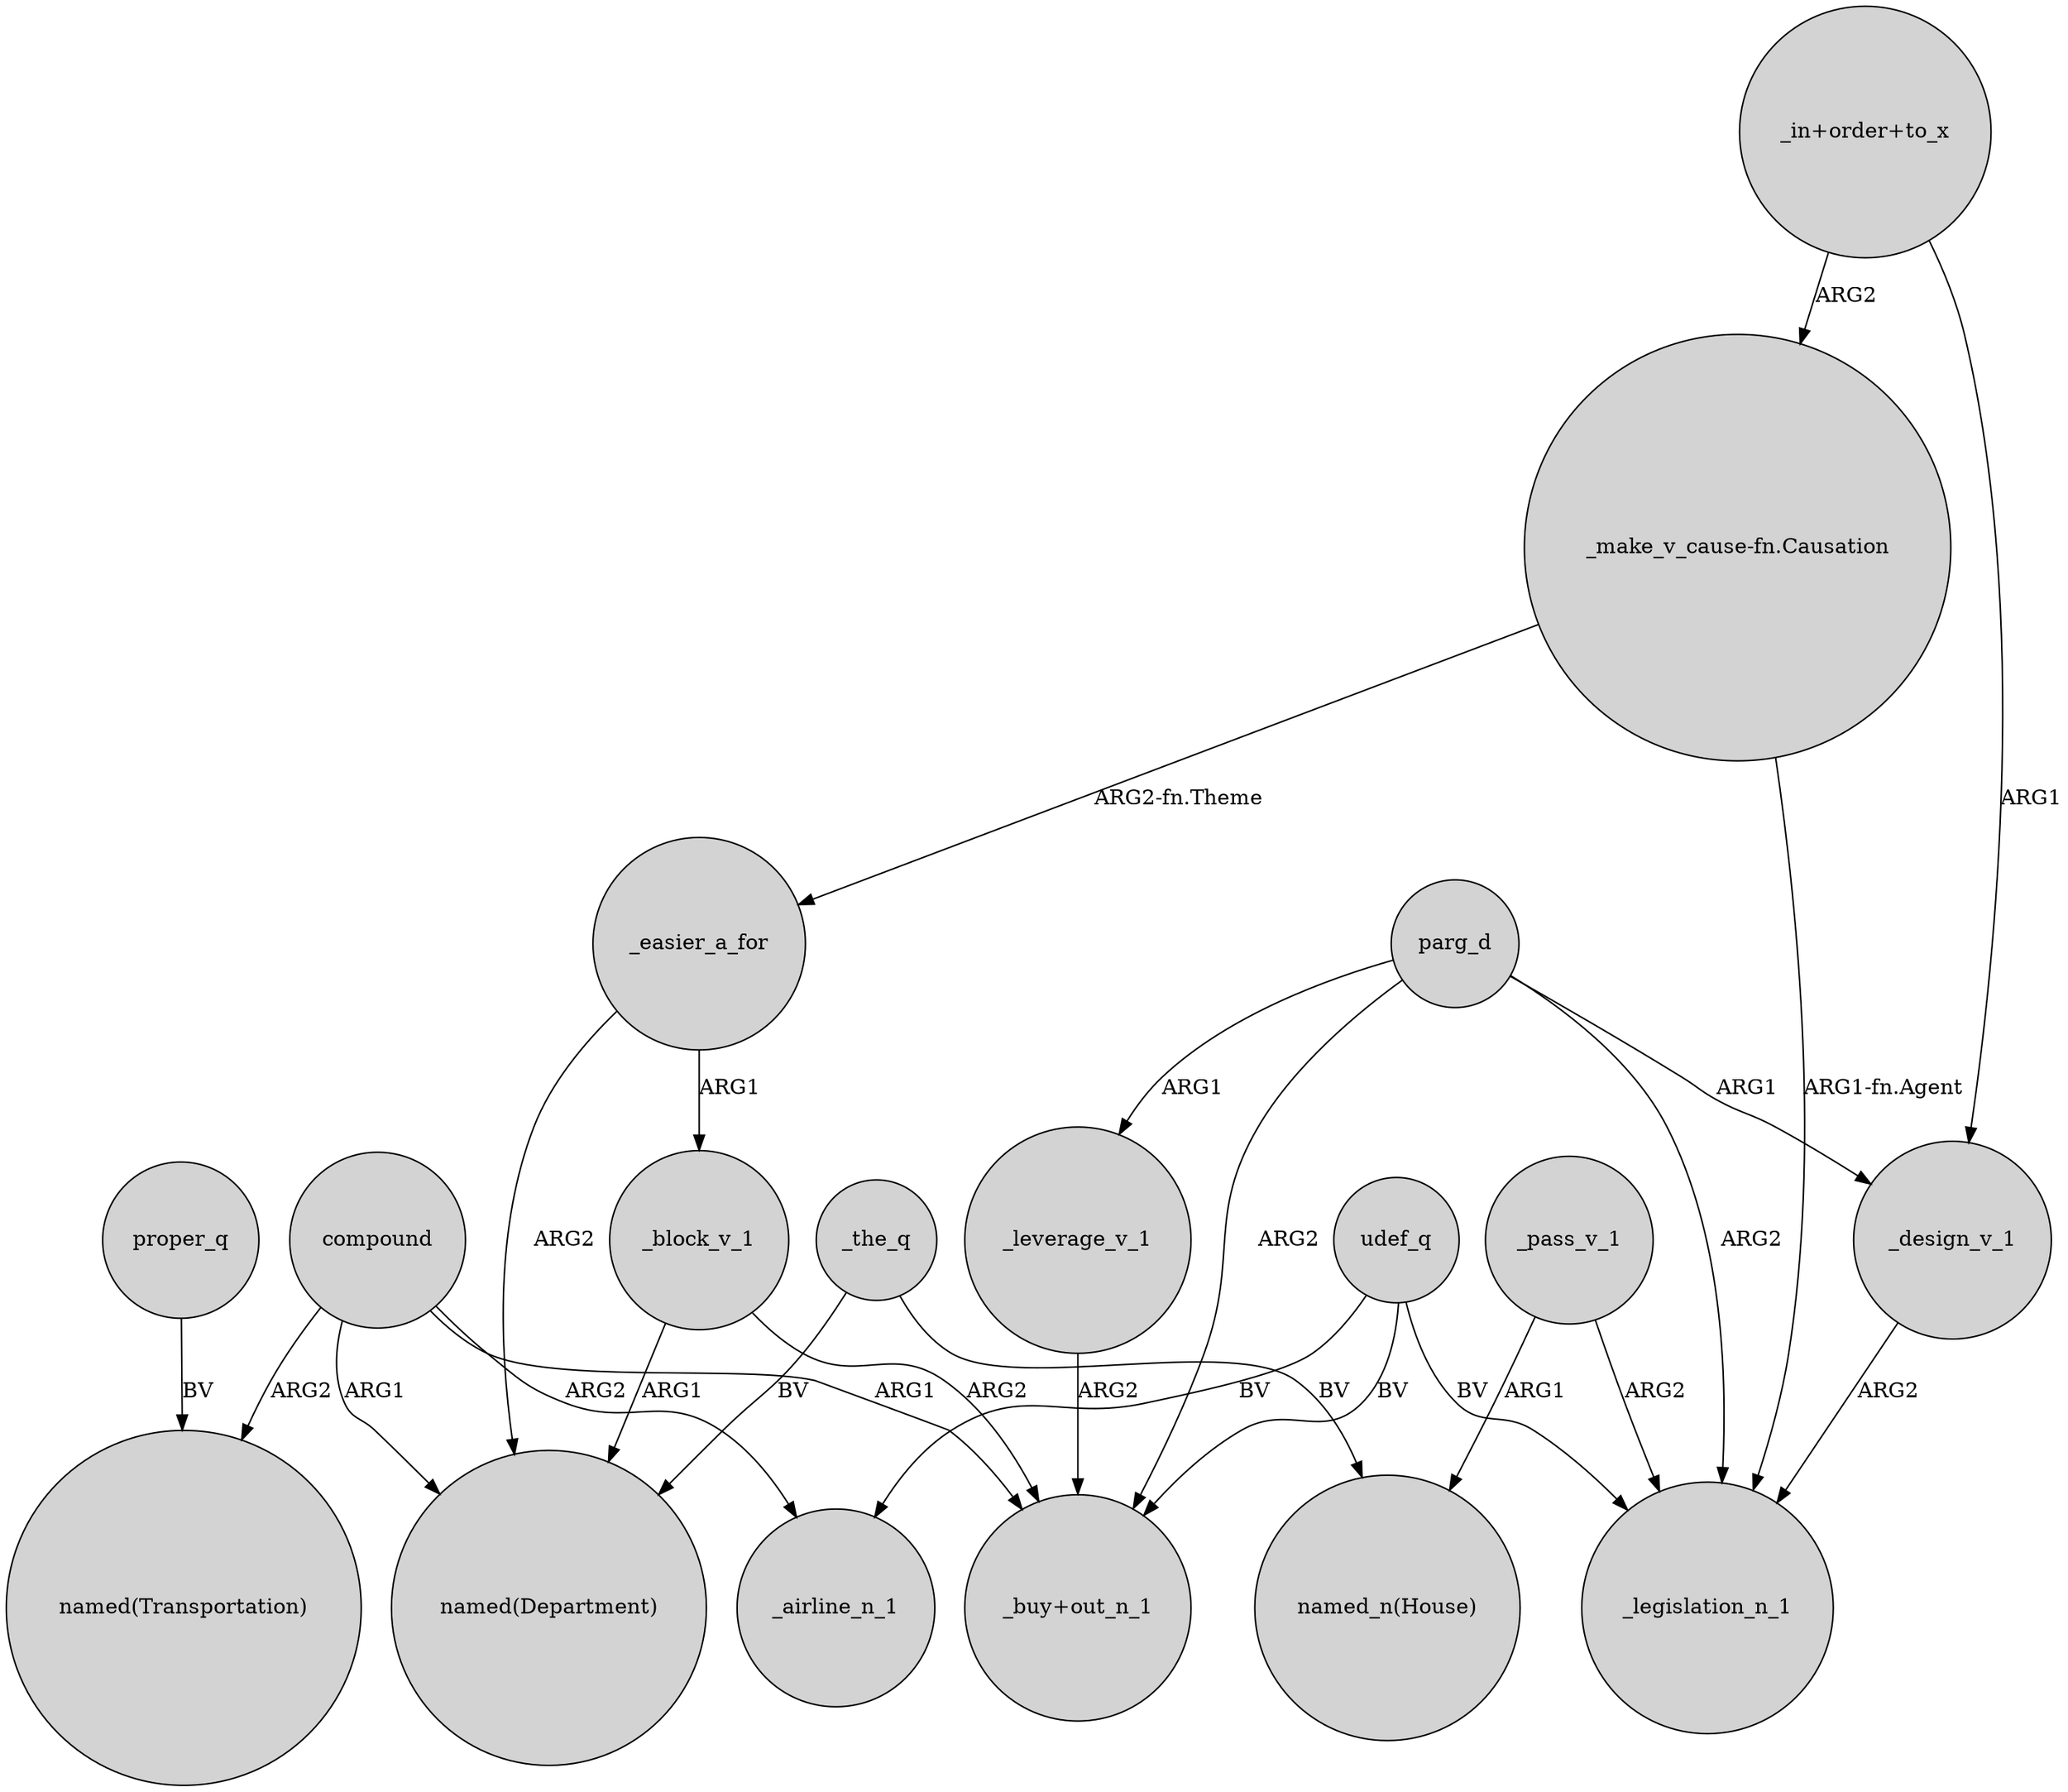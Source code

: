 digraph {
	node [shape=circle style=filled]
	proper_q -> "named(Transportation)" [label=BV]
	"_in+order+to_x" -> "_make_v_cause-fn.Causation" [label=ARG2]
	compound -> "named(Transportation)" [label=ARG2]
	_pass_v_1 -> "named_n(House)" [label=ARG1]
	_pass_v_1 -> _legislation_n_1 [label=ARG2]
	parg_d -> "_buy+out_n_1" [label=ARG2]
	_easier_a_for -> "named(Department)" [label=ARG2]
	_the_q -> "named_n(House)" [label=BV]
	udef_q -> "_buy+out_n_1" [label=BV]
	_easier_a_for -> _block_v_1 [label=ARG1]
	parg_d -> _leverage_v_1 [label=ARG1]
	_design_v_1 -> _legislation_n_1 [label=ARG2]
	"_make_v_cause-fn.Causation" -> _legislation_n_1 [label="ARG1-fn.Agent"]
	_the_q -> "named(Department)" [label=BV]
	"_make_v_cause-fn.Causation" -> _easier_a_for [label="ARG2-fn.Theme"]
	parg_d -> _design_v_1 [label=ARG1]
	_leverage_v_1 -> "_buy+out_n_1" [label=ARG2]
	udef_q -> _legislation_n_1 [label=BV]
	udef_q -> _airline_n_1 [label=BV]
	compound -> "named(Department)" [label=ARG1]
	"_in+order+to_x" -> _design_v_1 [label=ARG1]
	_block_v_1 -> "named(Department)" [label=ARG1]
	_block_v_1 -> "_buy+out_n_1" [label=ARG2]
	compound -> "_buy+out_n_1" [label=ARG1]
	compound -> _airline_n_1 [label=ARG2]
	parg_d -> _legislation_n_1 [label=ARG2]
}
